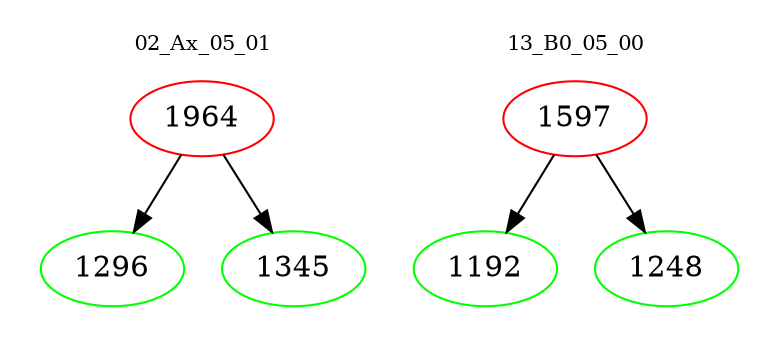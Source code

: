 digraph{
subgraph cluster_0 {
color = white
label = "02_Ax_05_01";
fontsize=10;
T0_1964 [label="1964", color="red"]
T0_1964 -> T0_1296 [color="black"]
T0_1296 [label="1296", color="green"]
T0_1964 -> T0_1345 [color="black"]
T0_1345 [label="1345", color="green"]
}
subgraph cluster_1 {
color = white
label = "13_B0_05_00";
fontsize=10;
T1_1597 [label="1597", color="red"]
T1_1597 -> T1_1192 [color="black"]
T1_1192 [label="1192", color="green"]
T1_1597 -> T1_1248 [color="black"]
T1_1248 [label="1248", color="green"]
}
}
